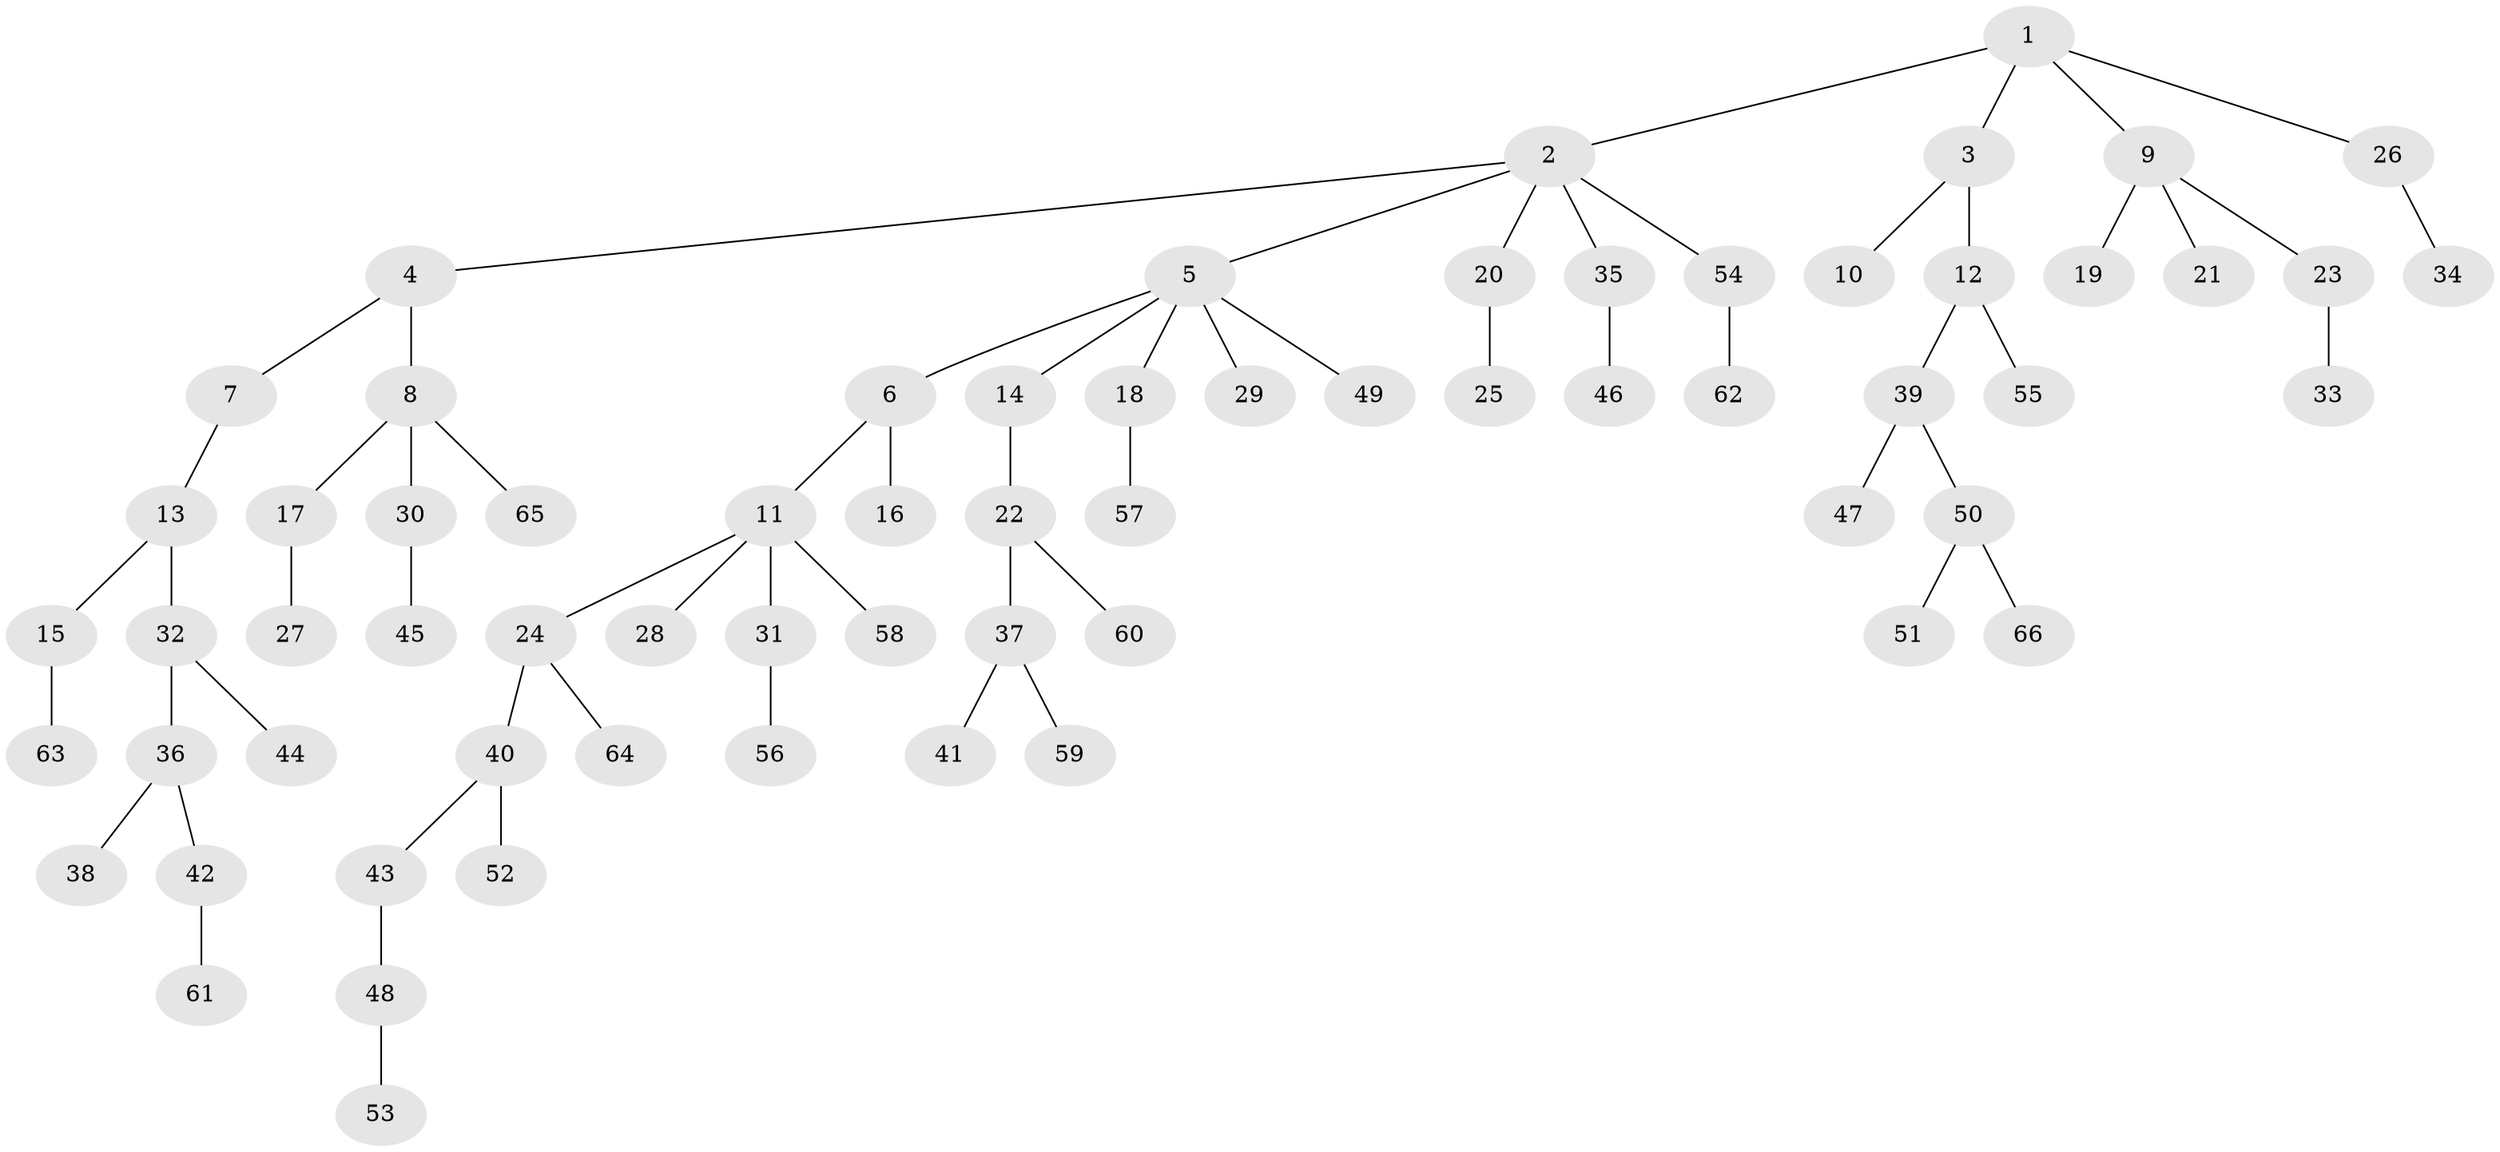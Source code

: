 // coarse degree distribution, {1: 0.4, 2: 0.4, 3: 0.15, 5: 0.05}
// Generated by graph-tools (version 1.1) at 2025/37/03/04/25 23:37:19]
// undirected, 66 vertices, 65 edges
graph export_dot {
  node [color=gray90,style=filled];
  1;
  2;
  3;
  4;
  5;
  6;
  7;
  8;
  9;
  10;
  11;
  12;
  13;
  14;
  15;
  16;
  17;
  18;
  19;
  20;
  21;
  22;
  23;
  24;
  25;
  26;
  27;
  28;
  29;
  30;
  31;
  32;
  33;
  34;
  35;
  36;
  37;
  38;
  39;
  40;
  41;
  42;
  43;
  44;
  45;
  46;
  47;
  48;
  49;
  50;
  51;
  52;
  53;
  54;
  55;
  56;
  57;
  58;
  59;
  60;
  61;
  62;
  63;
  64;
  65;
  66;
  1 -- 2;
  1 -- 3;
  1 -- 9;
  1 -- 26;
  2 -- 4;
  2 -- 5;
  2 -- 20;
  2 -- 35;
  2 -- 54;
  3 -- 10;
  3 -- 12;
  4 -- 7;
  4 -- 8;
  5 -- 6;
  5 -- 14;
  5 -- 18;
  5 -- 29;
  5 -- 49;
  6 -- 11;
  6 -- 16;
  7 -- 13;
  8 -- 17;
  8 -- 30;
  8 -- 65;
  9 -- 19;
  9 -- 21;
  9 -- 23;
  11 -- 24;
  11 -- 28;
  11 -- 31;
  11 -- 58;
  12 -- 39;
  12 -- 55;
  13 -- 15;
  13 -- 32;
  14 -- 22;
  15 -- 63;
  17 -- 27;
  18 -- 57;
  20 -- 25;
  22 -- 37;
  22 -- 60;
  23 -- 33;
  24 -- 40;
  24 -- 64;
  26 -- 34;
  30 -- 45;
  31 -- 56;
  32 -- 36;
  32 -- 44;
  35 -- 46;
  36 -- 38;
  36 -- 42;
  37 -- 41;
  37 -- 59;
  39 -- 47;
  39 -- 50;
  40 -- 43;
  40 -- 52;
  42 -- 61;
  43 -- 48;
  48 -- 53;
  50 -- 51;
  50 -- 66;
  54 -- 62;
}
